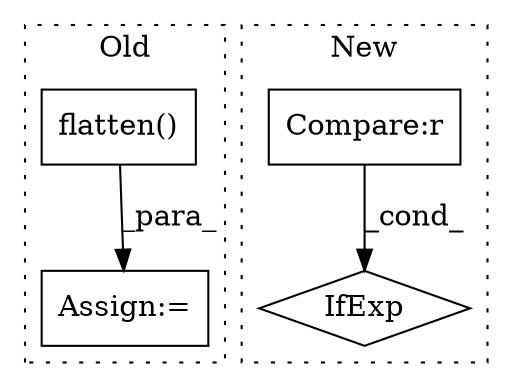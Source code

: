 digraph G {
subgraph cluster0 {
1 [label="flatten()" a="75" s="2302" l="11" shape="box"];
4 [label="Assign:=" a="68" s="2330" l="3" shape="box"];
label = "Old";
style="dotted";
}
subgraph cluster1 {
2 [label="IfExp" a="51" s="2316,2346" l="4,6" shape="diamond"];
3 [label="Compare:r" a="40" s="2320" l="26" shape="box"];
label = "New";
style="dotted";
}
1 -> 4 [label="_para_"];
3 -> 2 [label="_cond_"];
}